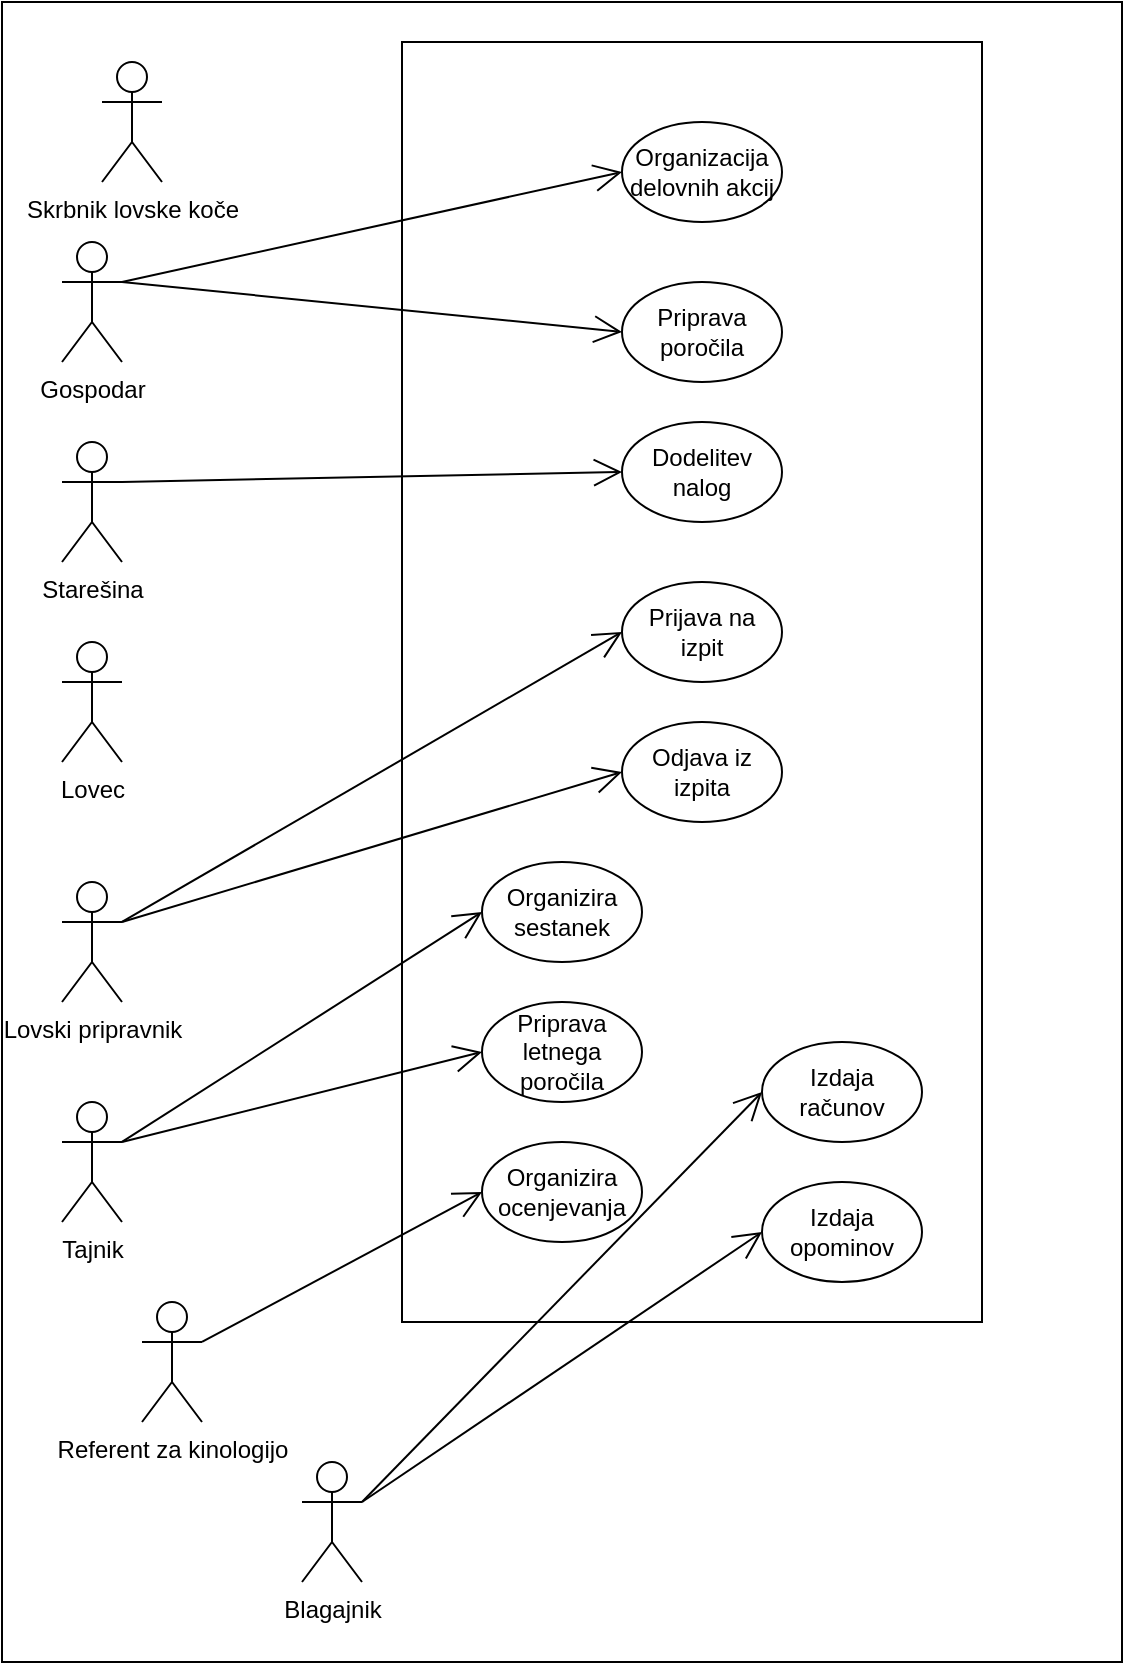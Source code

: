 <mxfile version="26.0.10">
  <diagram name="Page-1" id="2UNvsamAtXkvpeoabVTz">
    <mxGraphModel dx="1934" dy="857" grid="1" gridSize="10" guides="1" tooltips="1" connect="1" arrows="1" fold="1" page="1" pageScale="1" pageWidth="827" pageHeight="1169" math="0" shadow="0">
      <root>
        <mxCell id="0" />
        <mxCell id="1" parent="0" />
        <mxCell id="7NsInVNfCQH3-cX5EKKK-4" value="" style="rounded=0;whiteSpace=wrap;html=1;" vertex="1" parent="1">
          <mxGeometry x="90" width="560" height="830" as="geometry" />
        </mxCell>
        <mxCell id="YPTXHM-Q3TTYOSHRhetE-1" value="" style="rounded=0;whiteSpace=wrap;html=1;" parent="1" vertex="1">
          <mxGeometry x="290" y="20" width="290" height="640" as="geometry" />
        </mxCell>
        <mxCell id="YPTXHM-Q3TTYOSHRhetE-3" value="Lovec" style="shape=umlActor;verticalLabelPosition=bottom;verticalAlign=top;html=1;outlineConnect=0;" parent="1" vertex="1">
          <mxGeometry x="120" y="320" width="30" height="60" as="geometry" />
        </mxCell>
        <mxCell id="YPTXHM-Q3TTYOSHRhetE-4" value="Lovski pripravnik" style="shape=umlActor;verticalLabelPosition=bottom;verticalAlign=top;html=1;outlineConnect=0;" parent="1" vertex="1">
          <mxGeometry x="120" y="440" width="30" height="60" as="geometry" />
        </mxCell>
        <mxCell id="YPTXHM-Q3TTYOSHRhetE-5" value="Starešina" style="shape=umlActor;verticalLabelPosition=bottom;verticalAlign=top;html=1;outlineConnect=0;" parent="1" vertex="1">
          <mxGeometry x="120" y="220" width="30" height="60" as="geometry" />
        </mxCell>
        <mxCell id="YPTXHM-Q3TTYOSHRhetE-7" value="Gospodar" style="shape=umlActor;verticalLabelPosition=bottom;verticalAlign=top;html=1;outlineConnect=0;" parent="1" vertex="1">
          <mxGeometry x="120" y="120" width="30" height="60" as="geometry" />
        </mxCell>
        <mxCell id="YPTXHM-Q3TTYOSHRhetE-8" value="Skrbnik lovske koče" style="shape=umlActor;verticalLabelPosition=bottom;verticalAlign=top;html=1;outlineConnect=0;" parent="1" vertex="1">
          <mxGeometry x="140" y="30" width="30" height="60" as="geometry" />
        </mxCell>
        <mxCell id="YPTXHM-Q3TTYOSHRhetE-9" value="Tajnik" style="shape=umlActor;verticalLabelPosition=bottom;verticalAlign=top;html=1;outlineConnect=0;" parent="1" vertex="1">
          <mxGeometry x="120" y="550" width="30" height="60" as="geometry" />
        </mxCell>
        <mxCell id="YPTXHM-Q3TTYOSHRhetE-10" value="Prijava na izpit&lt;span style=&quot;color: rgba(0, 0, 0, 0); font-family: monospace; font-size: 0px; text-align: start; text-wrap-mode: nowrap;&quot;&gt;%3CmxGraphModel%3E%3Croot%3E%3CmxCell%20id%3D%220%22%2F%3E%3CmxCell%20id%3D%221%22%20parent%3D%220%22%2F%3E%3CmxCell%20id%3D%222%22%20value%3D%22Prijava%22%20style%3D%22ellipse%3BwhiteSpace%3Dwrap%3Bhtml%3D1%3B%22%20vertex%3D%221%22%20parent%3D%221%22%3E%3CmxGeometry%20x%3D%22340%22%20y%3D%22190%22%20width%3D%2280%22%20height%3D%2250%22%20as%3D%22geometry%22%2F%3E%3C%2FmxCell%3E%3C%2Froot%3E%3C%2FmxGraphModel%3E&lt;/span&gt;" style="ellipse;whiteSpace=wrap;html=1;" parent="1" vertex="1">
          <mxGeometry x="400" y="290" width="80" height="50" as="geometry" />
        </mxCell>
        <mxCell id="YPTXHM-Q3TTYOSHRhetE-11" value="Odjava iz izpita" style="ellipse;whiteSpace=wrap;html=1;" parent="1" vertex="1">
          <mxGeometry x="400" y="360" width="80" height="50" as="geometry" />
        </mxCell>
        <mxCell id="YPTXHM-Q3TTYOSHRhetE-12" value="" style="endArrow=open;endFill=1;endSize=12;html=1;rounded=0;exitX=1;exitY=0.333;exitDx=0;exitDy=0;exitPerimeter=0;entryX=0;entryY=0.5;entryDx=0;entryDy=0;" parent="1" source="YPTXHM-Q3TTYOSHRhetE-4" target="YPTXHM-Q3TTYOSHRhetE-10" edge="1">
          <mxGeometry width="160" relative="1" as="geometry">
            <mxPoint x="330" y="350" as="sourcePoint" />
            <mxPoint x="490" y="350" as="targetPoint" />
          </mxGeometry>
        </mxCell>
        <mxCell id="YPTXHM-Q3TTYOSHRhetE-13" value="" style="endArrow=open;endFill=1;endSize=12;html=1;rounded=0;exitX=1;exitY=0.333;exitDx=0;exitDy=0;exitPerimeter=0;entryX=0;entryY=0.5;entryDx=0;entryDy=0;" parent="1" source="YPTXHM-Q3TTYOSHRhetE-4" target="YPTXHM-Q3TTYOSHRhetE-11" edge="1">
          <mxGeometry width="160" relative="1" as="geometry">
            <mxPoint x="150" y="550" as="sourcePoint" />
            <mxPoint x="310" y="515" as="targetPoint" />
          </mxGeometry>
        </mxCell>
        <mxCell id="YPTXHM-Q3TTYOSHRhetE-14" value="Referent za kinologijo" style="shape=umlActor;verticalLabelPosition=bottom;verticalAlign=top;html=1;outlineConnect=0;" parent="1" vertex="1">
          <mxGeometry x="160" y="650" width="30" height="60" as="geometry" />
        </mxCell>
        <mxCell id="YPTXHM-Q3TTYOSHRhetE-16" value="Organizira sestanek" style="ellipse;whiteSpace=wrap;html=1;" parent="1" vertex="1">
          <mxGeometry x="330" y="430" width="80" height="50" as="geometry" />
        </mxCell>
        <mxCell id="YPTXHM-Q3TTYOSHRhetE-17" value="" style="endArrow=open;endFill=1;endSize=12;html=1;rounded=0;exitX=1;exitY=0.333;exitDx=0;exitDy=0;exitPerimeter=0;entryX=0;entryY=0.5;entryDx=0;entryDy=0;" parent="1" source="YPTXHM-Q3TTYOSHRhetE-9" target="YPTXHM-Q3TTYOSHRhetE-16" edge="1">
          <mxGeometry width="160" relative="1" as="geometry">
            <mxPoint x="160" y="585" as="sourcePoint" />
            <mxPoint x="320" y="640" as="targetPoint" />
          </mxGeometry>
        </mxCell>
        <mxCell id="YPTXHM-Q3TTYOSHRhetE-20" value="Organizira ocenjevanja" style="ellipse;whiteSpace=wrap;html=1;" parent="1" vertex="1">
          <mxGeometry x="330" y="570" width="80" height="50" as="geometry" />
        </mxCell>
        <mxCell id="YPTXHM-Q3TTYOSHRhetE-21" value="" style="endArrow=open;endFill=1;endSize=12;html=1;rounded=0;exitX=1;exitY=0.333;exitDx=0;exitDy=0;exitPerimeter=0;entryX=0;entryY=0.5;entryDx=0;entryDy=0;" parent="1" source="YPTXHM-Q3TTYOSHRhetE-14" target="YPTXHM-Q3TTYOSHRhetE-20" edge="1">
          <mxGeometry width="160" relative="1" as="geometry">
            <mxPoint x="190" y="650" as="sourcePoint" />
            <mxPoint x="350" y="625" as="targetPoint" />
          </mxGeometry>
        </mxCell>
        <mxCell id="YPTXHM-Q3TTYOSHRhetE-22" value="Organizacija delovn&lt;span style=&quot;color: rgba(0, 0, 0, 0); font-family: monospace; font-size: 0px; text-align: start; text-wrap-mode: nowrap;&quot;&gt;%3CmxGraphModel%3E%3Croot%3E%3CmxCell%20id%3D%220%22%2F%3E%3CmxCell%20id%3D%221%22%20parent%3D%220%22%2F%3E%3CmxCell%20id%3D%222%22%20value%3D%22Prijava%20na%20izpit%26lt%3Bspan%20style%3D%26quot%3Bcolor%3A%20rgba(0%2C%200%2C%200%2C%200)%3B%20font-family%3A%20monospace%3B%20font-size%3A%200px%3B%20text-align%3A%20start%3B%20text-wrap-mode%3A%20nowrap%3B%26quot%3B%26gt%3B%253CmxGraphModel%253E%253Croot%253E%253CmxCell%2520id%253D%25220%2522%252F%253E%253CmxCell%2520id%253D%25221%2522%2520parent%253D%25220%2522%252F%253E%253CmxCell%2520id%253D%25222%2522%2520value%253D%2522Prijava%2522%2520style%253D%2522ellipse%253BwhiteSpace%253Dwrap%253Bhtml%253D1%253B%2522%2520vertex%253D%25221%2522%2520parent%253D%25221%2522%253E%253CmxGeometry%2520x%253D%2522340%2522%2520y%253D%2522190%2522%2520width%253D%252280%2522%2520height%253D%252250%2522%2520as%253D%2522geometry%2522%252F%253E%253C%252FmxCell%253E%253C%252Froot%253E%253C%252FmxGraphModel%253E%26lt%3B%2Fspan%26gt%3B%22%20style%3D%22ellipse%3BwhiteSpace%3Dwrap%3Bhtml%3D1%3B%22%20vertex%3D%221%22%20parent%3D%221%22%3E%3CmxGeometry%20x%3D%22310%22%20y%3D%22400%22%20width%3D%2280%22%20height%3D%2250%22%20as%3D%22geometry%22%2F%3E%3C%2FmxCell%3E%3C%2Froot%3E%3C%2FmxGraphModel%3E&lt;/span&gt;ih akcij&lt;span style=&quot;color: rgba(0, 0, 0, 0); font-family: monospace; font-size: 0px; text-align: start; text-wrap-mode: nowrap;&quot;&gt;%3CmxGraphModel%3E%3Croot%3E%3CmxCell%20id%3D%220%22%2F%3E%3CmxCell%20id%3D%221%22%20parent%3D%220%22%2F%3E%3CmxCell%20id%3D%222%22%20value%3D%22Prijava%20na%20izpit%26lt%3Bspan%20style%3D%26quot%3Bcolor%3A%20rgba(0%2C%200%2C%200%2C%200)%3B%20font-family%3A%20monospace%3B%20font-size%3A%200px%3B%20text-align%3A%20start%3B%20text-wrap-mode%3A%20nowrap%3B%26quot%3B%26gt%3B%253CmxGraphModel%253E%253Croot%253E%253CmxCell%2520id%253D%25220%2522%252F%253E%253CmxCell%2520id%253D%25221%2522%2520parent%253D%25220%2522%252F%253E%253CmxCell%2520id%253D%25222%2522%2520value%253D%2522Prijava%2522%2520style%253D%2522ellipse%253BwhiteSpace%253Dwrap%253Bhtml%253D1%253B%2522%2520vertex%253D%25221%2522%2520parent%253D%25221%2522%253E%253CmxGeometry%2520x%253D%2522340%2522%2520y%253D%2522190%2522%2520width%253D%252280%2522%2520height%253D%252250%2522%2520as%253D%2522geometry%2522%252F%253E%253C%252FmxCell%253E%253C%252Froot%253E%253C%252FmxGraphModel%253E%26lt%3B%2Fspan%26gt%3B%22%20style%3D%22ellipse%3BwhiteSpace%3Dwrap%3Bhtml%3D1%3B%22%20vertex%3D%221%22%20parent%3D%221%22%3E%3CmxGeometry%20x%3D%22310%22%20y%3D%22400%22%20width%3D%2280%22%20height%3D%2250%22%20as%3D%22geometry%22%2F%3E%3C%2FmxCell%3E%3C%2Froot%3E%3C%2FmxGraphModel%3E&lt;/span&gt;" style="ellipse;whiteSpace=wrap;html=1;" parent="1" vertex="1">
          <mxGeometry x="400" y="60" width="80" height="50" as="geometry" />
        </mxCell>
        <mxCell id="YPTXHM-Q3TTYOSHRhetE-23" value="Priprava poročila" style="ellipse;whiteSpace=wrap;html=1;" parent="1" vertex="1">
          <mxGeometry x="400" y="140" width="80" height="50" as="geometry" />
        </mxCell>
        <mxCell id="YPTXHM-Q3TTYOSHRhetE-24" value="Blagajnik" style="shape=umlActor;verticalLabelPosition=bottom;verticalAlign=top;html=1;outlineConnect=0;" parent="1" vertex="1">
          <mxGeometry x="240" y="730" width="30" height="60" as="geometry" />
        </mxCell>
        <mxCell id="YPTXHM-Q3TTYOSHRhetE-25" value="Izdaja računov" style="ellipse;whiteSpace=wrap;html=1;" parent="1" vertex="1">
          <mxGeometry x="470" y="520" width="80" height="50" as="geometry" />
        </mxCell>
        <mxCell id="YPTXHM-Q3TTYOSHRhetE-26" value="Izdaja opominov" style="ellipse;whiteSpace=wrap;html=1;" parent="1" vertex="1">
          <mxGeometry x="470" y="590" width="80" height="50" as="geometry" />
        </mxCell>
        <mxCell id="YPTXHM-Q3TTYOSHRhetE-27" value="" style="endArrow=open;endFill=1;endSize=12;html=1;rounded=0;exitX=1;exitY=0.333;exitDx=0;exitDy=0;exitPerimeter=0;entryX=0;entryY=0.5;entryDx=0;entryDy=0;" parent="1" source="YPTXHM-Q3TTYOSHRhetE-24" target="YPTXHM-Q3TTYOSHRhetE-25" edge="1">
          <mxGeometry width="160" relative="1" as="geometry">
            <mxPoint x="260" y="725" as="sourcePoint" />
            <mxPoint x="370" y="630" as="targetPoint" />
          </mxGeometry>
        </mxCell>
        <mxCell id="YPTXHM-Q3TTYOSHRhetE-29" value="" style="endArrow=open;endFill=1;endSize=12;html=1;rounded=0;exitX=1;exitY=0.333;exitDx=0;exitDy=0;exitPerimeter=0;entryX=0;entryY=0.5;entryDx=0;entryDy=0;" parent="1" source="YPTXHM-Q3TTYOSHRhetE-24" target="YPTXHM-Q3TTYOSHRhetE-26" edge="1">
          <mxGeometry width="160" relative="1" as="geometry">
            <mxPoint x="310" y="825" as="sourcePoint" />
            <mxPoint x="463" y="610" as="targetPoint" />
          </mxGeometry>
        </mxCell>
        <mxCell id="YPTXHM-Q3TTYOSHRhetE-30" value="" style="endArrow=open;endFill=1;endSize=12;html=1;rounded=0;exitX=1;exitY=0.333;exitDx=0;exitDy=0;exitPerimeter=0;entryX=0;entryY=0.5;entryDx=0;entryDy=0;" parent="1" source="YPTXHM-Q3TTYOSHRhetE-7" target="YPTXHM-Q3TTYOSHRhetE-22" edge="1">
          <mxGeometry width="160" relative="1" as="geometry">
            <mxPoint x="150" y="355" as="sourcePoint" />
            <mxPoint x="303" y="140" as="targetPoint" />
          </mxGeometry>
        </mxCell>
        <mxCell id="YPTXHM-Q3TTYOSHRhetE-31" value="" style="endArrow=open;endFill=1;endSize=12;html=1;rounded=0;exitX=1;exitY=0.333;exitDx=0;exitDy=0;exitPerimeter=0;entryX=0;entryY=0.5;entryDx=0;entryDy=0;" parent="1" source="YPTXHM-Q3TTYOSHRhetE-7" target="YPTXHM-Q3TTYOSHRhetE-23" edge="1">
          <mxGeometry width="160" relative="1" as="geometry">
            <mxPoint x="160" y="150" as="sourcePoint" />
            <mxPoint x="320" y="145" as="targetPoint" />
          </mxGeometry>
        </mxCell>
        <mxCell id="YPTXHM-Q3TTYOSHRhetE-32" value="Dodelitev nalog" style="ellipse;whiteSpace=wrap;html=1;" parent="1" vertex="1">
          <mxGeometry x="400" y="210" width="80" height="50" as="geometry" />
        </mxCell>
        <mxCell id="YPTXHM-Q3TTYOSHRhetE-33" value="" style="endArrow=open;endFill=1;endSize=12;html=1;rounded=0;exitX=1;exitY=0.333;exitDx=0;exitDy=0;exitPerimeter=0;entryX=0;entryY=0.5;entryDx=0;entryDy=0;" parent="1" source="YPTXHM-Q3TTYOSHRhetE-5" target="YPTXHM-Q3TTYOSHRhetE-32" edge="1">
          <mxGeometry width="160" relative="1" as="geometry">
            <mxPoint x="160" y="217.5" as="sourcePoint" />
            <mxPoint x="320" y="212.5" as="targetPoint" />
          </mxGeometry>
        </mxCell>
        <mxCell id="YPTXHM-Q3TTYOSHRhetE-34" value="Priprava letnega poročila" style="ellipse;whiteSpace=wrap;html=1;" parent="1" vertex="1">
          <mxGeometry x="330" y="500" width="80" height="50" as="geometry" />
        </mxCell>
        <mxCell id="YPTXHM-Q3TTYOSHRhetE-35" value="" style="endArrow=open;endFill=1;endSize=12;html=1;rounded=0;exitX=1;exitY=0.333;exitDx=0;exitDy=0;exitPerimeter=0;entryX=0;entryY=0.5;entryDx=0;entryDy=0;" parent="1" source="YPTXHM-Q3TTYOSHRhetE-9" target="YPTXHM-Q3TTYOSHRhetE-34" edge="1">
          <mxGeometry width="160" relative="1" as="geometry">
            <mxPoint x="160" y="580" as="sourcePoint" />
            <mxPoint x="320" y="480" as="targetPoint" />
          </mxGeometry>
        </mxCell>
      </root>
    </mxGraphModel>
  </diagram>
</mxfile>

